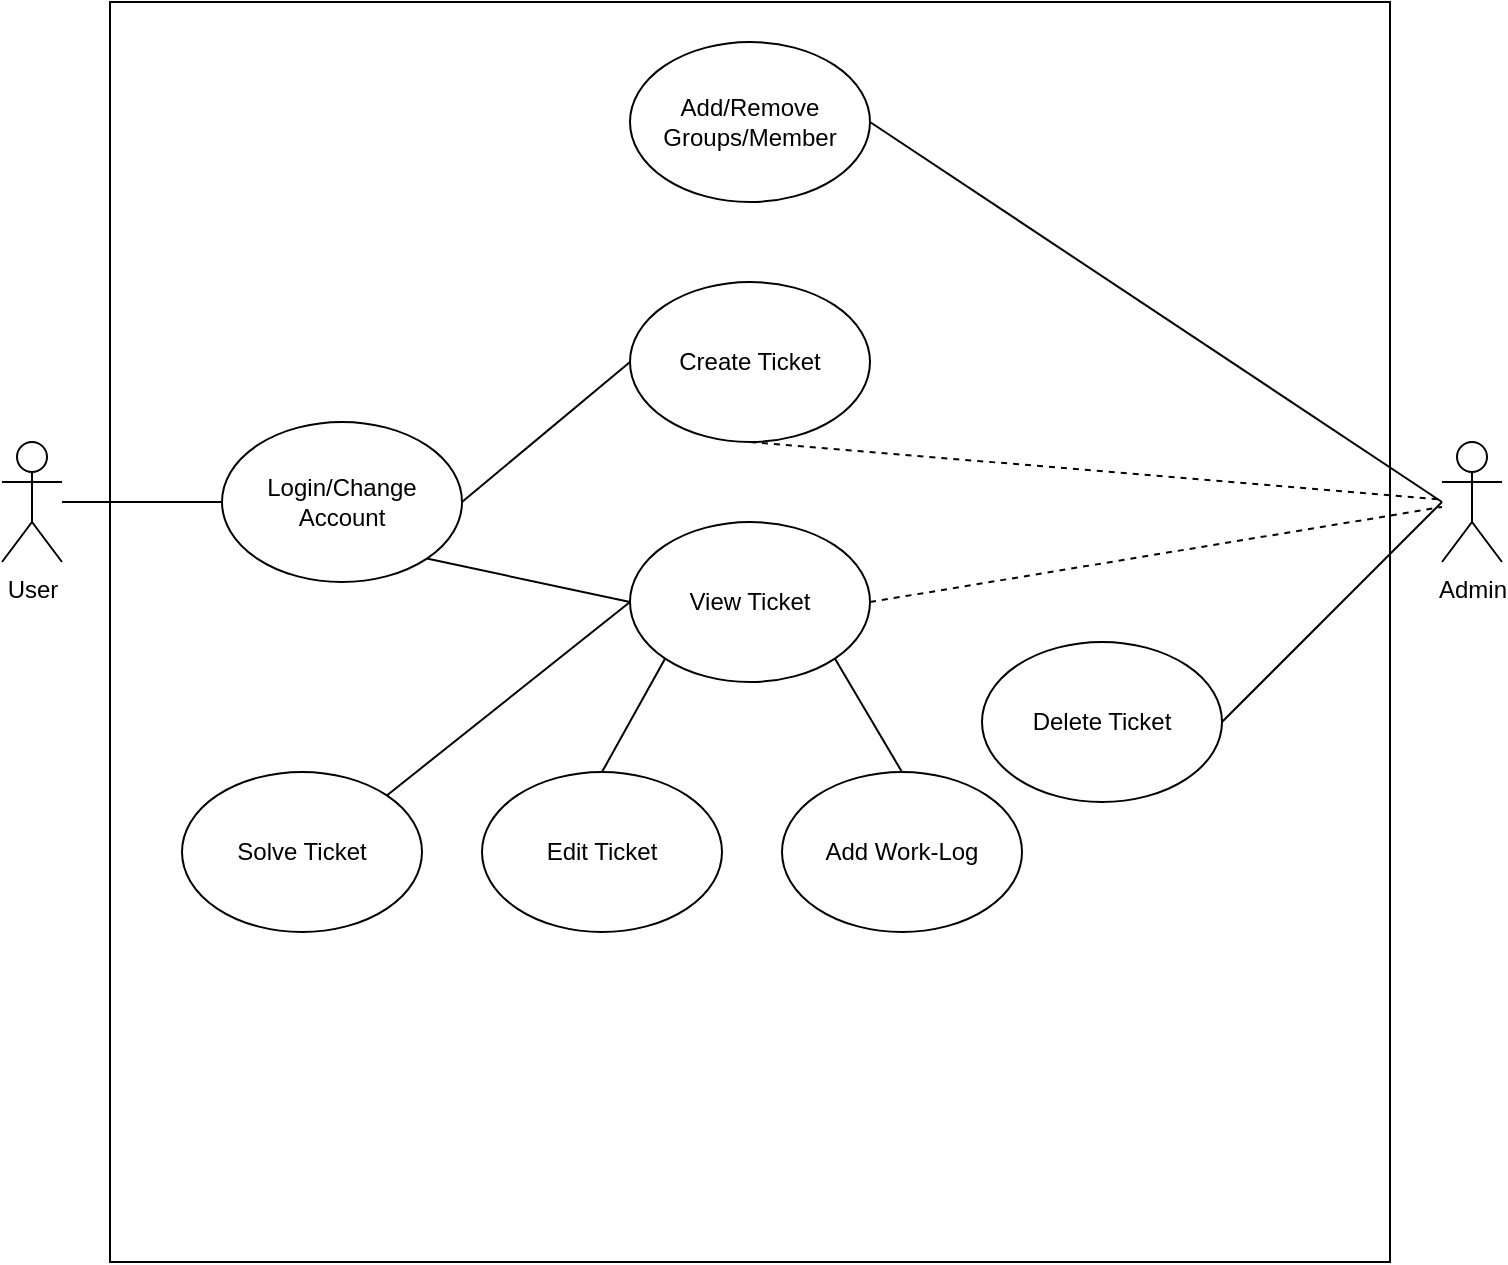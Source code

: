<mxfile version="13.8.0" type="device"><diagram id="w5vYqfpnXqj4SdNjwyoO" name="Page-1"><mxGraphModel dx="1422" dy="766" grid="1" gridSize="10" guides="1" tooltips="1" connect="1" arrows="1" fold="1" page="1" pageScale="1" pageWidth="827" pageHeight="1169" math="0" shadow="0"><root><mxCell id="0"/><mxCell id="1" parent="0"/><mxCell id="tT3ztpPJM9-cs5h0cQZz-3" value="" style="rounded=0;whiteSpace=wrap;html=1;" parent="1" vertex="1"><mxGeometry x="94" y="160" width="640" height="630" as="geometry"/></mxCell><mxCell id="_ob691hYvgGHAomWaRtU-1" value="User&lt;br&gt;" style="shape=umlActor;verticalLabelPosition=bottom;verticalAlign=top;html=1;outlineConnect=0;" parent="1" vertex="1"><mxGeometry x="40" y="380" width="30" height="60" as="geometry"/></mxCell><mxCell id="_ob691hYvgGHAomWaRtU-4" value="Admin" style="shape=umlActor;verticalLabelPosition=bottom;verticalAlign=top;html=1;outlineConnect=0;" parent="1" vertex="1"><mxGeometry x="760" y="380" width="30" height="60" as="geometry"/></mxCell><mxCell id="_ob691hYvgGHAomWaRtU-26" value="Add/Remove&lt;br&gt;Groups/Member" style="ellipse;whiteSpace=wrap;html=1;" parent="1" vertex="1"><mxGeometry x="354" y="180" width="120" height="80" as="geometry"/></mxCell><mxCell id="_ob691hYvgGHAomWaRtU-27" value="Login/Change Account" style="ellipse;whiteSpace=wrap;html=1;" parent="1" vertex="1"><mxGeometry x="150" y="370" width="120" height="80" as="geometry"/></mxCell><mxCell id="_ob691hYvgGHAomWaRtU-30" value="Solve Ticket" style="ellipse;whiteSpace=wrap;html=1;" parent="1" vertex="1"><mxGeometry x="130" y="545" width="120" height="80" as="geometry"/></mxCell><mxCell id="_ob691hYvgGHAomWaRtU-35" value="Create Ticket" style="ellipse;whiteSpace=wrap;html=1;" parent="1" vertex="1"><mxGeometry x="354" y="300" width="120" height="80" as="geometry"/></mxCell><mxCell id="_ob691hYvgGHAomWaRtU-38" value="View Ticket" style="ellipse;whiteSpace=wrap;html=1;" parent="1" vertex="1"><mxGeometry x="354" y="420" width="120" height="80" as="geometry"/></mxCell><mxCell id="_ob691hYvgGHAomWaRtU-40" value="Edit Ticket" style="ellipse;whiteSpace=wrap;html=1;" parent="1" vertex="1"><mxGeometry x="280" y="545" width="120" height="80" as="geometry"/></mxCell><mxCell id="tT3ztpPJM9-cs5h0cQZz-4" value="" style="endArrow=none;html=1;exitX=0;exitY=0.5;exitDx=0;exitDy=0;" parent="1" source="_ob691hYvgGHAomWaRtU-27" target="_ob691hYvgGHAomWaRtU-1" edge="1"><mxGeometry width="50" height="50" relative="1" as="geometry"><mxPoint x="390" y="460" as="sourcePoint"/><mxPoint x="440" y="410" as="targetPoint"/></mxGeometry></mxCell><mxCell id="tT3ztpPJM9-cs5h0cQZz-5" value="" style="endArrow=none;html=1;entryX=0;entryY=0.5;entryDx=0;entryDy=0;exitX=1;exitY=0.5;exitDx=0;exitDy=0;" parent="1" source="_ob691hYvgGHAomWaRtU-27" target="_ob691hYvgGHAomWaRtU-35" edge="1"><mxGeometry width="50" height="50" relative="1" as="geometry"><mxPoint x="260" y="450" as="sourcePoint"/><mxPoint x="440" y="410" as="targetPoint"/></mxGeometry></mxCell><mxCell id="tT3ztpPJM9-cs5h0cQZz-6" value="" style="endArrow=none;html=1;entryX=1;entryY=1;entryDx=0;entryDy=0;exitX=0;exitY=0.5;exitDx=0;exitDy=0;" parent="1" source="_ob691hYvgGHAomWaRtU-38" target="_ob691hYvgGHAomWaRtU-27" edge="1"><mxGeometry width="50" height="50" relative="1" as="geometry"><mxPoint x="390" y="560" as="sourcePoint"/><mxPoint x="440" y="510" as="targetPoint"/></mxGeometry></mxCell><mxCell id="tT3ztpPJM9-cs5h0cQZz-11" value="" style="endArrow=none;html=1;exitX=1;exitY=0.5;exitDx=0;exitDy=0;" parent="1" source="_ob691hYvgGHAomWaRtU-26" edge="1"><mxGeometry width="50" height="50" relative="1" as="geometry"><mxPoint x="390" y="460" as="sourcePoint"/><mxPoint x="760" y="410" as="targetPoint"/></mxGeometry></mxCell><mxCell id="tT3ztpPJM9-cs5h0cQZz-12" value="Add Work-Log" style="ellipse;whiteSpace=wrap;html=1;" parent="1" vertex="1"><mxGeometry x="430" y="545" width="120" height="80" as="geometry"/></mxCell><mxCell id="tT3ztpPJM9-cs5h0cQZz-15" value="" style="endArrow=none;html=1;entryX=0;entryY=1;entryDx=0;entryDy=0;exitX=0.5;exitY=0;exitDx=0;exitDy=0;" parent="1" source="_ob691hYvgGHAomWaRtU-40" target="_ob691hYvgGHAomWaRtU-38" edge="1"><mxGeometry width="50" height="50" relative="1" as="geometry"><mxPoint x="390" y="570" as="sourcePoint"/><mxPoint x="440" y="520" as="targetPoint"/></mxGeometry></mxCell><mxCell id="tT3ztpPJM9-cs5h0cQZz-16" value="" style="endArrow=none;html=1;exitX=0.5;exitY=0;exitDx=0;exitDy=0;entryX=1;entryY=1;entryDx=0;entryDy=0;" parent="1" source="tT3ztpPJM9-cs5h0cQZz-12" target="_ob691hYvgGHAomWaRtU-38" edge="1"><mxGeometry width="50" height="50" relative="1" as="geometry"><mxPoint x="390" y="570" as="sourcePoint"/><mxPoint x="440" y="520" as="targetPoint"/></mxGeometry></mxCell><mxCell id="tT3ztpPJM9-cs5h0cQZz-18" value="" style="endArrow=none;dashed=1;html=1;exitX=1;exitY=0.5;exitDx=0;exitDy=0;" parent="1" source="_ob691hYvgGHAomWaRtU-38" target="_ob691hYvgGHAomWaRtU-4" edge="1"><mxGeometry width="50" height="50" relative="1" as="geometry"><mxPoint x="390" y="570" as="sourcePoint"/><mxPoint x="440" y="520" as="targetPoint"/></mxGeometry></mxCell><mxCell id="tT3ztpPJM9-cs5h0cQZz-21" value="" style="endArrow=none;dashed=1;html=1;exitX=0.5;exitY=1;exitDx=0;exitDy=0;" parent="1" source="_ob691hYvgGHAomWaRtU-35" target="_ob691hYvgGHAomWaRtU-4" edge="1"><mxGeometry width="50" height="50" relative="1" as="geometry"><mxPoint x="390" y="570" as="sourcePoint"/><mxPoint x="440" y="520" as="targetPoint"/></mxGeometry></mxCell><mxCell id="tT3ztpPJM9-cs5h0cQZz-22" value="Delete Ticket" style="ellipse;whiteSpace=wrap;html=1;" parent="1" vertex="1"><mxGeometry x="530" y="480" width="120" height="80" as="geometry"/></mxCell><mxCell id="tT3ztpPJM9-cs5h0cQZz-24" value="" style="endArrow=none;html=1;exitX=1;exitY=0.5;exitDx=0;exitDy=0;" parent="1" source="tT3ztpPJM9-cs5h0cQZz-22" edge="1"><mxGeometry width="50" height="50" relative="1" as="geometry"><mxPoint x="390" y="470" as="sourcePoint"/><mxPoint x="760" y="410" as="targetPoint"/></mxGeometry></mxCell><mxCell id="SjkGdM1VwVBDL92y7tYf-4" value="" style="endArrow=none;html=1;exitX=1;exitY=0;exitDx=0;exitDy=0;entryX=0;entryY=0.5;entryDx=0;entryDy=0;" edge="1" parent="1" source="_ob691hYvgGHAomWaRtU-30" target="_ob691hYvgGHAomWaRtU-38"><mxGeometry width="50" height="50" relative="1" as="geometry"><mxPoint x="390" y="440" as="sourcePoint"/><mxPoint x="440" y="390" as="targetPoint"/></mxGeometry></mxCell></root></mxGraphModel></diagram></mxfile>